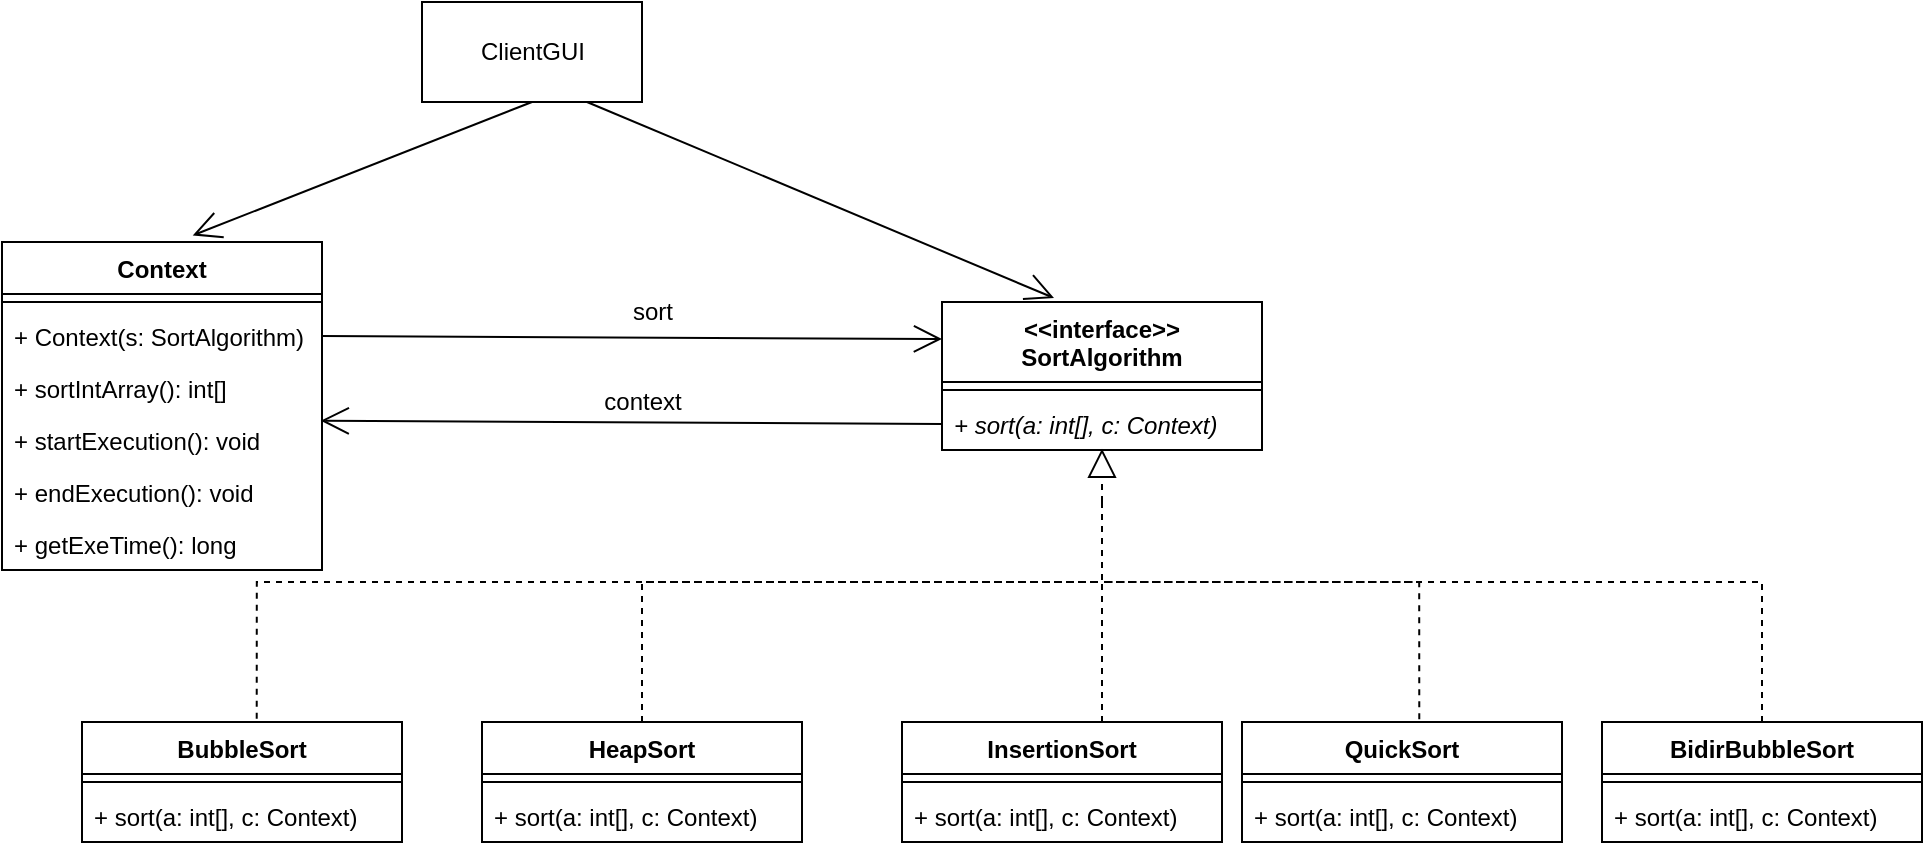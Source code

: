 <mxfile version="20.8.16" type="device"><diagram name="第 1 页" id="Kf-dMKXA-aOTGVY48ywo"><mxGraphModel dx="1206" dy="809" grid="0" gridSize="10" guides="0" tooltips="1" connect="1" arrows="1" fold="1" page="1" pageScale="1" pageWidth="827" pageHeight="1169" math="0" shadow="0"><root><mxCell id="0"/><mxCell id="1" parent="0"/><mxCell id="WW6ciBRaLdn-5x-kI34R-1" value="Context" style="swimlane;fontStyle=1;align=center;verticalAlign=top;childLayout=stackLayout;horizontal=1;startSize=26;horizontalStack=0;resizeParent=1;resizeParentMax=0;resizeLast=0;collapsible=1;marginBottom=0;" vertex="1" parent="1"><mxGeometry x="190" y="170" width="160" height="164" as="geometry"/></mxCell><mxCell id="WW6ciBRaLdn-5x-kI34R-3" value="" style="line;strokeWidth=1;fillColor=none;align=left;verticalAlign=middle;spacingTop=-1;spacingLeft=3;spacingRight=3;rotatable=0;labelPosition=right;points=[];portConstraint=eastwest;strokeColor=inherit;" vertex="1" parent="WW6ciBRaLdn-5x-kI34R-1"><mxGeometry y="26" width="160" height="8" as="geometry"/></mxCell><mxCell id="WW6ciBRaLdn-5x-kI34R-4" value="+ Context(s: SortAlgorithm)" style="text;strokeColor=none;fillColor=none;align=left;verticalAlign=top;spacingLeft=4;spacingRight=4;overflow=hidden;rotatable=0;points=[[0,0.5],[1,0.5]];portConstraint=eastwest;" vertex="1" parent="WW6ciBRaLdn-5x-kI34R-1"><mxGeometry y="34" width="160" height="26" as="geometry"/></mxCell><mxCell id="WW6ciBRaLdn-5x-kI34R-10" value="+ sortIntArray(): int[]" style="text;strokeColor=none;fillColor=none;align=left;verticalAlign=top;spacingLeft=4;spacingRight=4;overflow=hidden;rotatable=0;points=[[0,0.5],[1,0.5]];portConstraint=eastwest;" vertex="1" parent="WW6ciBRaLdn-5x-kI34R-1"><mxGeometry y="60" width="160" height="26" as="geometry"/></mxCell><mxCell id="WW6ciBRaLdn-5x-kI34R-11" value="+ startExecution(): void" style="text;strokeColor=none;fillColor=none;align=left;verticalAlign=top;spacingLeft=4;spacingRight=4;overflow=hidden;rotatable=0;points=[[0,0.5],[1,0.5]];portConstraint=eastwest;" vertex="1" parent="WW6ciBRaLdn-5x-kI34R-1"><mxGeometry y="86" width="160" height="26" as="geometry"/></mxCell><mxCell id="WW6ciBRaLdn-5x-kI34R-12" value="+ endExecution(): void" style="text;strokeColor=none;fillColor=none;align=left;verticalAlign=top;spacingLeft=4;spacingRight=4;overflow=hidden;rotatable=0;points=[[0,0.5],[1,0.5]];portConstraint=eastwest;" vertex="1" parent="WW6ciBRaLdn-5x-kI34R-1"><mxGeometry y="112" width="160" height="26" as="geometry"/></mxCell><mxCell id="WW6ciBRaLdn-5x-kI34R-9" value="+ getExeTime(): long" style="text;strokeColor=none;fillColor=none;align=left;verticalAlign=top;spacingLeft=4;spacingRight=4;overflow=hidden;rotatable=0;points=[[0,0.5],[1,0.5]];portConstraint=eastwest;" vertex="1" parent="WW6ciBRaLdn-5x-kI34R-1"><mxGeometry y="138" width="160" height="26" as="geometry"/></mxCell><mxCell id="WW6ciBRaLdn-5x-kI34R-8" value="ClientGUI" style="html=1;" vertex="1" parent="1"><mxGeometry x="400" y="50" width="110" height="50" as="geometry"/></mxCell><mxCell id="WW6ciBRaLdn-5x-kI34R-13" value="&lt;&lt;interface&gt;&gt;&#10;SortAlgorithm" style="swimlane;fontStyle=1;align=center;verticalAlign=top;childLayout=stackLayout;horizontal=1;startSize=40;horizontalStack=0;resizeParent=1;resizeParentMax=0;resizeLast=0;collapsible=1;marginBottom=0;" vertex="1" parent="1"><mxGeometry x="660" y="200" width="160" height="74" as="geometry"/></mxCell><mxCell id="WW6ciBRaLdn-5x-kI34R-15" value="" style="line;strokeWidth=1;fillColor=none;align=left;verticalAlign=middle;spacingTop=-1;spacingLeft=3;spacingRight=3;rotatable=0;labelPosition=right;points=[];portConstraint=eastwest;strokeColor=inherit;" vertex="1" parent="WW6ciBRaLdn-5x-kI34R-13"><mxGeometry y="40" width="160" height="8" as="geometry"/></mxCell><mxCell id="WW6ciBRaLdn-5x-kI34R-16" value="+ sort(a: int[], c: Context)" style="text;strokeColor=none;fillColor=none;align=left;verticalAlign=top;spacingLeft=4;spacingRight=4;overflow=hidden;rotatable=0;points=[[0,0.5],[1,0.5]];portConstraint=eastwest;fontStyle=2" vertex="1" parent="WW6ciBRaLdn-5x-kI34R-13"><mxGeometry y="48" width="160" height="26" as="geometry"/></mxCell><mxCell id="WW6ciBRaLdn-5x-kI34R-17" value="BubbleSort" style="swimlane;fontStyle=1;align=center;verticalAlign=top;childLayout=stackLayout;horizontal=1;startSize=26;horizontalStack=0;resizeParent=1;resizeParentMax=0;resizeLast=0;collapsible=1;marginBottom=0;" vertex="1" parent="1"><mxGeometry x="230" y="410" width="160" height="60" as="geometry"/></mxCell><mxCell id="WW6ciBRaLdn-5x-kI34R-19" value="" style="line;strokeWidth=1;fillColor=none;align=left;verticalAlign=middle;spacingTop=-1;spacingLeft=3;spacingRight=3;rotatable=0;labelPosition=right;points=[];portConstraint=eastwest;strokeColor=inherit;" vertex="1" parent="WW6ciBRaLdn-5x-kI34R-17"><mxGeometry y="26" width="160" height="8" as="geometry"/></mxCell><mxCell id="WW6ciBRaLdn-5x-kI34R-20" value="+ sort(a: int[], c: Context)" style="text;strokeColor=none;fillColor=none;align=left;verticalAlign=top;spacingLeft=4;spacingRight=4;overflow=hidden;rotatable=0;points=[[0,0.5],[1,0.5]];portConstraint=eastwest;" vertex="1" parent="WW6ciBRaLdn-5x-kI34R-17"><mxGeometry y="34" width="160" height="26" as="geometry"/></mxCell><mxCell id="WW6ciBRaLdn-5x-kI34R-37" value="" style="endArrow=open;endFill=1;endSize=12;html=1;rounded=0;exitX=1;exitY=0.5;exitDx=0;exitDy=0;entryX=0;entryY=0.25;entryDx=0;entryDy=0;" edge="1" parent="1" source="WW6ciBRaLdn-5x-kI34R-4" target="WW6ciBRaLdn-5x-kI34R-13"><mxGeometry width="160" relative="1" as="geometry"><mxPoint x="580" y="420" as="sourcePoint"/><mxPoint x="740" y="420" as="targetPoint"/></mxGeometry></mxCell><mxCell id="WW6ciBRaLdn-5x-kI34R-40" value="" style="endArrow=open;endFill=1;endSize=12;html=1;rounded=0;entryX=0.996;entryY=0.128;entryDx=0;entryDy=0;entryPerimeter=0;exitX=0;exitY=0.5;exitDx=0;exitDy=0;" edge="1" parent="1" source="WW6ciBRaLdn-5x-kI34R-16" target="WW6ciBRaLdn-5x-kI34R-11"><mxGeometry width="160" relative="1" as="geometry"><mxPoint x="470" y="320" as="sourcePoint"/><mxPoint x="670" y="228.5" as="targetPoint"/></mxGeometry></mxCell><mxCell id="WW6ciBRaLdn-5x-kI34R-41" value="sort" style="text;html=1;align=center;verticalAlign=middle;resizable=0;points=[];autosize=1;strokeColor=none;fillColor=none;" vertex="1" parent="1"><mxGeometry x="495" y="190" width="40" height="30" as="geometry"/></mxCell><mxCell id="WW6ciBRaLdn-5x-kI34R-42" value="context" style="text;html=1;align=center;verticalAlign=middle;resizable=0;points=[];autosize=1;strokeColor=none;fillColor=none;" vertex="1" parent="1"><mxGeometry x="480" y="235" width="60" height="30" as="geometry"/></mxCell><mxCell id="WW6ciBRaLdn-5x-kI34R-43" value="" style="endArrow=open;endFill=1;endSize=12;html=1;rounded=0;exitX=0.5;exitY=1;exitDx=0;exitDy=0;entryX=0.596;entryY=-0.02;entryDx=0;entryDy=0;entryPerimeter=0;" edge="1" parent="1" source="WW6ciBRaLdn-5x-kI34R-8" target="WW6ciBRaLdn-5x-kI34R-1"><mxGeometry width="160" relative="1" as="geometry"><mxPoint x="360" y="227" as="sourcePoint"/><mxPoint x="670" y="228.5" as="targetPoint"/></mxGeometry></mxCell><mxCell id="WW6ciBRaLdn-5x-kI34R-44" value="" style="endArrow=open;endFill=1;endSize=12;html=1;rounded=0;exitX=0.75;exitY=1;exitDx=0;exitDy=0;entryX=0.35;entryY=-0.027;entryDx=0;entryDy=0;entryPerimeter=0;" edge="1" parent="1" source="WW6ciBRaLdn-5x-kI34R-8" target="WW6ciBRaLdn-5x-kI34R-13"><mxGeometry width="160" relative="1" as="geometry"><mxPoint x="465" y="110" as="sourcePoint"/><mxPoint x="295.36" y="176.72" as="targetPoint"/></mxGeometry></mxCell><mxCell id="WW6ciBRaLdn-5x-kI34R-45" value="" style="endArrow=block;dashed=1;endFill=0;endSize=12;html=1;rounded=0;entryX=0.5;entryY=0.974;entryDx=0;entryDy=0;entryPerimeter=0;" edge="1" parent="1" target="WW6ciBRaLdn-5x-kI34R-16"><mxGeometry width="160" relative="1" as="geometry"><mxPoint x="740" y="300" as="sourcePoint"/><mxPoint x="740" y="420" as="targetPoint"/></mxGeometry></mxCell><mxCell id="WW6ciBRaLdn-5x-kI34R-46" value="HeapSort" style="swimlane;fontStyle=1;align=center;verticalAlign=top;childLayout=stackLayout;horizontal=1;startSize=26;horizontalStack=0;resizeParent=1;resizeParentMax=0;resizeLast=0;collapsible=1;marginBottom=0;" vertex="1" parent="1"><mxGeometry x="430" y="410" width="160" height="60" as="geometry"/></mxCell><mxCell id="WW6ciBRaLdn-5x-kI34R-47" value="" style="line;strokeWidth=1;fillColor=none;align=left;verticalAlign=middle;spacingTop=-1;spacingLeft=3;spacingRight=3;rotatable=0;labelPosition=right;points=[];portConstraint=eastwest;strokeColor=inherit;" vertex="1" parent="WW6ciBRaLdn-5x-kI34R-46"><mxGeometry y="26" width="160" height="8" as="geometry"/></mxCell><mxCell id="WW6ciBRaLdn-5x-kI34R-48" value="+ sort(a: int[], c: Context)" style="text;strokeColor=none;fillColor=none;align=left;verticalAlign=top;spacingLeft=4;spacingRight=4;overflow=hidden;rotatable=0;points=[[0,0.5],[1,0.5]];portConstraint=eastwest;" vertex="1" parent="WW6ciBRaLdn-5x-kI34R-46"><mxGeometry y="34" width="160" height="26" as="geometry"/></mxCell><mxCell id="WW6ciBRaLdn-5x-kI34R-49" value="InsertionSort" style="swimlane;fontStyle=1;align=center;verticalAlign=top;childLayout=stackLayout;horizontal=1;startSize=26;horizontalStack=0;resizeParent=1;resizeParentMax=0;resizeLast=0;collapsible=1;marginBottom=0;" vertex="1" parent="1"><mxGeometry x="640" y="410" width="160" height="60" as="geometry"/></mxCell><mxCell id="WW6ciBRaLdn-5x-kI34R-50" value="" style="line;strokeWidth=1;fillColor=none;align=left;verticalAlign=middle;spacingTop=-1;spacingLeft=3;spacingRight=3;rotatable=0;labelPosition=right;points=[];portConstraint=eastwest;strokeColor=inherit;" vertex="1" parent="WW6ciBRaLdn-5x-kI34R-49"><mxGeometry y="26" width="160" height="8" as="geometry"/></mxCell><mxCell id="WW6ciBRaLdn-5x-kI34R-51" value="+ sort(a: int[], c: Context)" style="text;strokeColor=none;fillColor=none;align=left;verticalAlign=top;spacingLeft=4;spacingRight=4;overflow=hidden;rotatable=0;points=[[0,0.5],[1,0.5]];portConstraint=eastwest;" vertex="1" parent="WW6ciBRaLdn-5x-kI34R-49"><mxGeometry y="34" width="160" height="26" as="geometry"/></mxCell><mxCell id="WW6ciBRaLdn-5x-kI34R-52" value="QuickSort" style="swimlane;fontStyle=1;align=center;verticalAlign=top;childLayout=stackLayout;horizontal=1;startSize=26;horizontalStack=0;resizeParent=1;resizeParentMax=0;resizeLast=0;collapsible=1;marginBottom=0;" vertex="1" parent="1"><mxGeometry x="810" y="410" width="160" height="60" as="geometry"/></mxCell><mxCell id="WW6ciBRaLdn-5x-kI34R-53" value="" style="line;strokeWidth=1;fillColor=none;align=left;verticalAlign=middle;spacingTop=-1;spacingLeft=3;spacingRight=3;rotatable=0;labelPosition=right;points=[];portConstraint=eastwest;strokeColor=inherit;" vertex="1" parent="WW6ciBRaLdn-5x-kI34R-52"><mxGeometry y="26" width="160" height="8" as="geometry"/></mxCell><mxCell id="WW6ciBRaLdn-5x-kI34R-54" value="+ sort(a: int[], c: Context)" style="text;strokeColor=none;fillColor=none;align=left;verticalAlign=top;spacingLeft=4;spacingRight=4;overflow=hidden;rotatable=0;points=[[0,0.5],[1,0.5]];portConstraint=eastwest;" vertex="1" parent="WW6ciBRaLdn-5x-kI34R-52"><mxGeometry y="34" width="160" height="26" as="geometry"/></mxCell><mxCell id="WW6ciBRaLdn-5x-kI34R-55" value="BidirBubbleSort" style="swimlane;fontStyle=1;align=center;verticalAlign=top;childLayout=stackLayout;horizontal=1;startSize=26;horizontalStack=0;resizeParent=1;resizeParentMax=0;resizeLast=0;collapsible=1;marginBottom=0;" vertex="1" parent="1"><mxGeometry x="990" y="410" width="160" height="60" as="geometry"/></mxCell><mxCell id="WW6ciBRaLdn-5x-kI34R-56" value="" style="line;strokeWidth=1;fillColor=none;align=left;verticalAlign=middle;spacingTop=-1;spacingLeft=3;spacingRight=3;rotatable=0;labelPosition=right;points=[];portConstraint=eastwest;strokeColor=inherit;" vertex="1" parent="WW6ciBRaLdn-5x-kI34R-55"><mxGeometry y="26" width="160" height="8" as="geometry"/></mxCell><mxCell id="WW6ciBRaLdn-5x-kI34R-57" value="+ sort(a: int[], c: Context)" style="text;strokeColor=none;fillColor=none;align=left;verticalAlign=top;spacingLeft=4;spacingRight=4;overflow=hidden;rotatable=0;points=[[0,0.5],[1,0.5]];portConstraint=eastwest;" vertex="1" parent="WW6ciBRaLdn-5x-kI34R-55"><mxGeometry y="34" width="160" height="26" as="geometry"/></mxCell><mxCell id="WW6ciBRaLdn-5x-kI34R-58" value="" style="endArrow=none;dashed=1;html=1;rounded=0;entryX=0.546;entryY=-0.022;entryDx=0;entryDy=0;entryPerimeter=0;edgeStyle=orthogonalEdgeStyle;" edge="1" parent="1" target="WW6ciBRaLdn-5x-kI34R-17"><mxGeometry width="50" height="50" relative="1" as="geometry"><mxPoint x="740" y="300" as="sourcePoint"/><mxPoint x="570" y="430" as="targetPoint"/><Array as="points"><mxPoint x="740" y="340"/><mxPoint x="317" y="340"/></Array></mxGeometry></mxCell><mxCell id="WW6ciBRaLdn-5x-kI34R-74" value="" style="endArrow=none;dashed=1;html=1;rounded=0;exitX=0.5;exitY=0;exitDx=0;exitDy=0;edgeStyle=orthogonalEdgeStyle;" edge="1" parent="1" source="WW6ciBRaLdn-5x-kI34R-46"><mxGeometry width="50" height="50" relative="1" as="geometry"><mxPoint x="520" y="480" as="sourcePoint"/><mxPoint x="740" y="340" as="targetPoint"/><Array as="points"><mxPoint x="510" y="340"/></Array></mxGeometry></mxCell><mxCell id="WW6ciBRaLdn-5x-kI34R-75" value="" style="endArrow=none;dashed=1;html=1;rounded=0;exitX=0.625;exitY=0;exitDx=0;exitDy=0;exitPerimeter=0;edgeStyle=orthogonalEdgeStyle;" edge="1" parent="1" source="WW6ciBRaLdn-5x-kI34R-49"><mxGeometry width="50" height="50" relative="1" as="geometry"><mxPoint x="520" y="420" as="sourcePoint"/><mxPoint x="740" y="340" as="targetPoint"/><Array as="points"><mxPoint x="740" y="410"/></Array></mxGeometry></mxCell><mxCell id="WW6ciBRaLdn-5x-kI34R-76" value="" style="endArrow=none;dashed=1;html=1;rounded=0;exitX=0.554;exitY=-0.022;exitDx=0;exitDy=0;exitPerimeter=0;edgeStyle=orthogonalEdgeStyle;" edge="1" parent="1" source="WW6ciBRaLdn-5x-kI34R-52"><mxGeometry width="50" height="50" relative="1" as="geometry"><mxPoint x="740" y="420" as="sourcePoint"/><mxPoint x="740" y="340" as="targetPoint"/><Array as="points"><mxPoint x="899" y="340"/></Array></mxGeometry></mxCell><mxCell id="WW6ciBRaLdn-5x-kI34R-77" value="" style="endArrow=none;dashed=1;html=1;rounded=0;exitX=0.5;exitY=0;exitDx=0;exitDy=0;edgeStyle=orthogonalEdgeStyle;" edge="1" parent="1" source="WW6ciBRaLdn-5x-kI34R-55"><mxGeometry width="50" height="50" relative="1" as="geometry"><mxPoint x="750" y="430" as="sourcePoint"/><mxPoint x="740" y="340" as="targetPoint"/><Array as="points"><mxPoint x="1070" y="340"/></Array></mxGeometry></mxCell></root></mxGraphModel></diagram></mxfile>